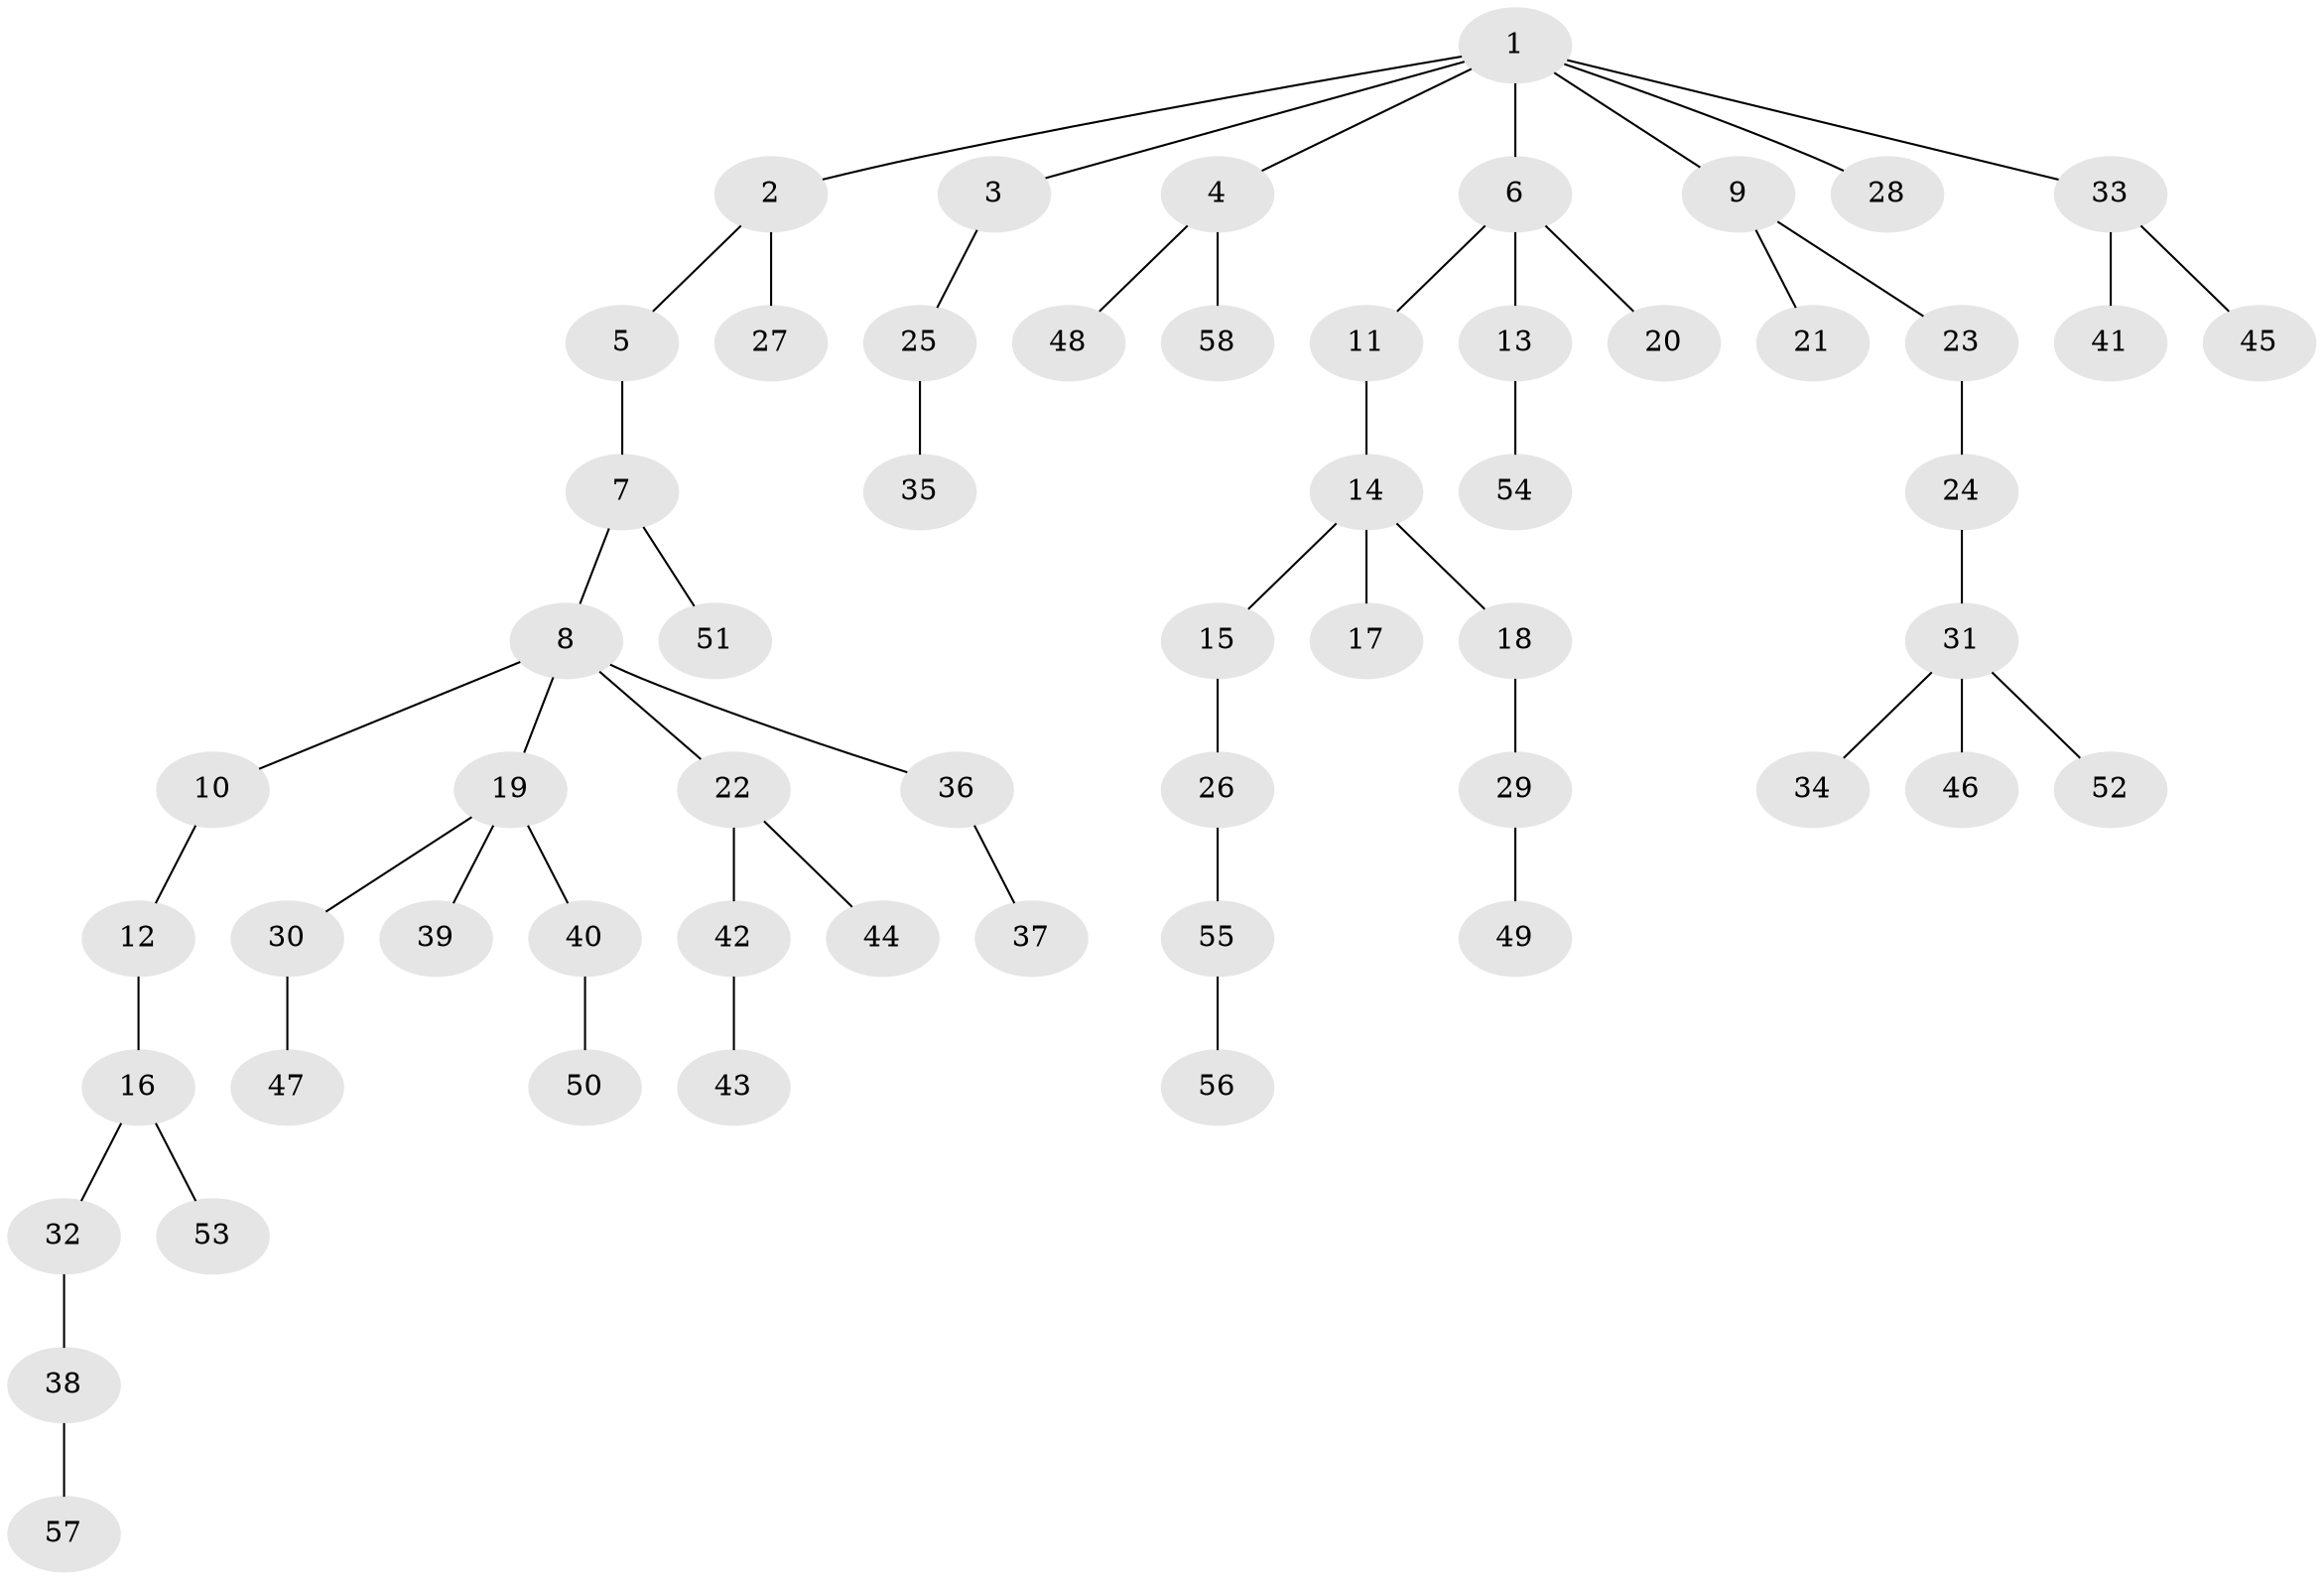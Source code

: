 // coarse degree distribution, {8: 0.034482758620689655, 2: 0.27586206896551724, 1: 0.5517241379310345, 5: 0.06896551724137931, 3: 0.06896551724137931}
// Generated by graph-tools (version 1.1) at 2025/19/03/04/25 18:19:22]
// undirected, 58 vertices, 57 edges
graph export_dot {
graph [start="1"]
  node [color=gray90,style=filled];
  1;
  2;
  3;
  4;
  5;
  6;
  7;
  8;
  9;
  10;
  11;
  12;
  13;
  14;
  15;
  16;
  17;
  18;
  19;
  20;
  21;
  22;
  23;
  24;
  25;
  26;
  27;
  28;
  29;
  30;
  31;
  32;
  33;
  34;
  35;
  36;
  37;
  38;
  39;
  40;
  41;
  42;
  43;
  44;
  45;
  46;
  47;
  48;
  49;
  50;
  51;
  52;
  53;
  54;
  55;
  56;
  57;
  58;
  1 -- 2;
  1 -- 3;
  1 -- 4;
  1 -- 6;
  1 -- 9;
  1 -- 28;
  1 -- 33;
  2 -- 5;
  2 -- 27;
  3 -- 25;
  4 -- 48;
  4 -- 58;
  5 -- 7;
  6 -- 11;
  6 -- 13;
  6 -- 20;
  7 -- 8;
  7 -- 51;
  8 -- 10;
  8 -- 19;
  8 -- 22;
  8 -- 36;
  9 -- 21;
  9 -- 23;
  10 -- 12;
  11 -- 14;
  12 -- 16;
  13 -- 54;
  14 -- 15;
  14 -- 17;
  14 -- 18;
  15 -- 26;
  16 -- 32;
  16 -- 53;
  18 -- 29;
  19 -- 30;
  19 -- 39;
  19 -- 40;
  22 -- 42;
  22 -- 44;
  23 -- 24;
  24 -- 31;
  25 -- 35;
  26 -- 55;
  29 -- 49;
  30 -- 47;
  31 -- 34;
  31 -- 46;
  31 -- 52;
  32 -- 38;
  33 -- 41;
  33 -- 45;
  36 -- 37;
  38 -- 57;
  40 -- 50;
  42 -- 43;
  55 -- 56;
}
